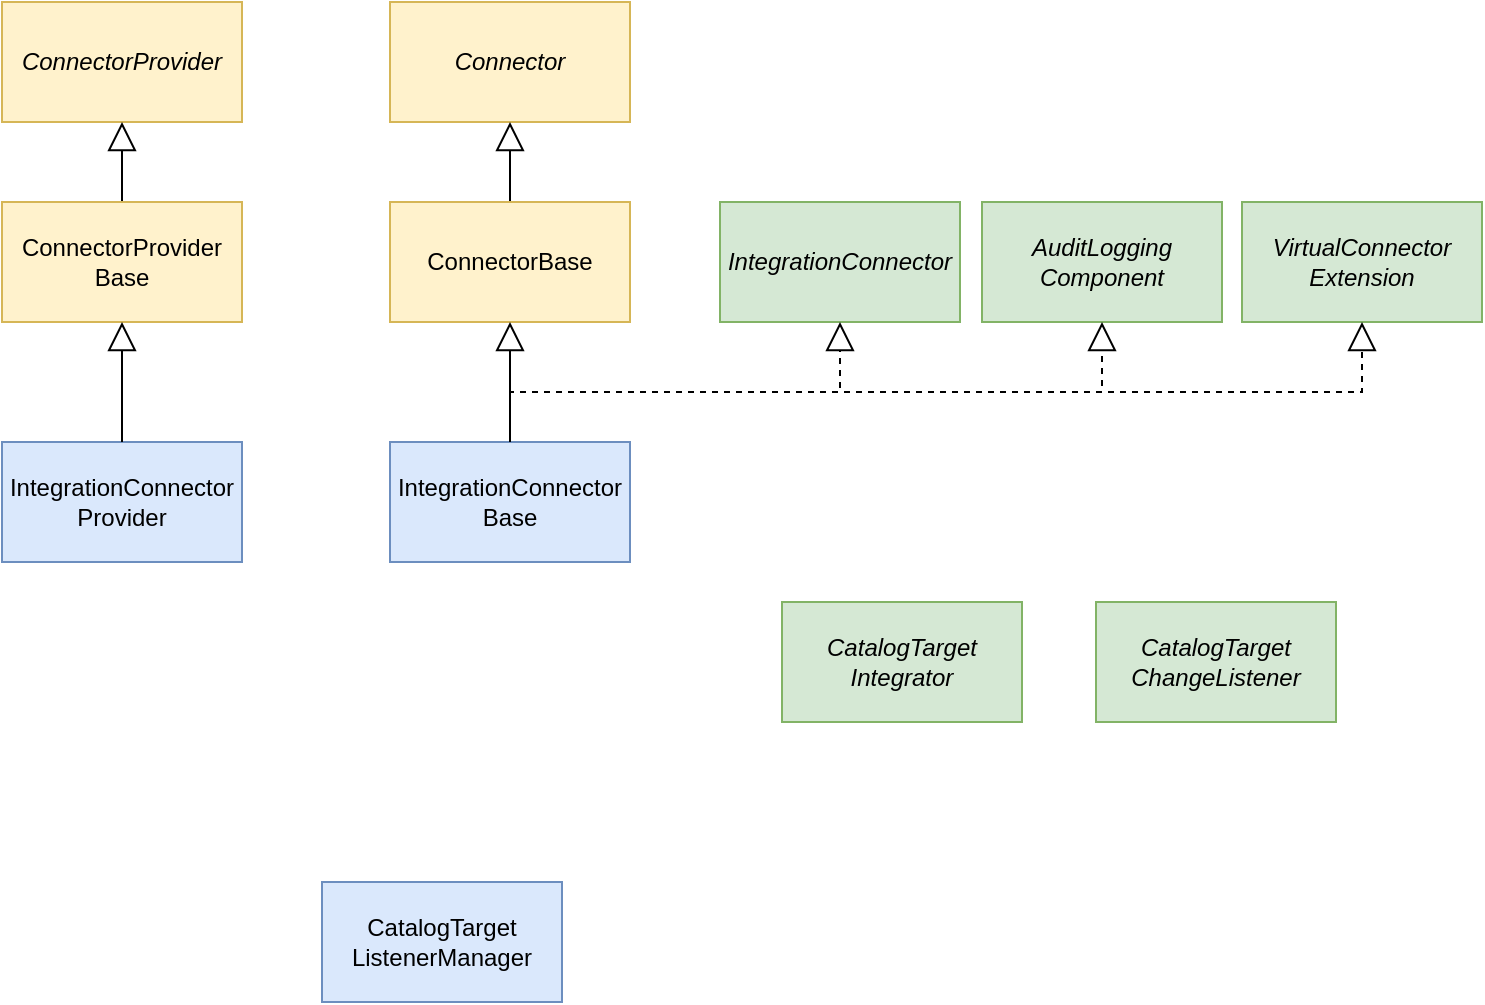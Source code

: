 <mxfile version="24.7.8">
  <diagram name="Page-1" id="JYxPywrH0Ge8D69e5oX6">
    <mxGraphModel dx="1242" dy="806" grid="1" gridSize="10" guides="1" tooltips="1" connect="1" arrows="1" fold="1" page="1" pageScale="1" pageWidth="827" pageHeight="1169" math="0" shadow="0">
      <root>
        <mxCell id="0" />
        <mxCell id="1" parent="0" />
        <mxCell id="3PR0xsxY9wdCuSLcK-19-5" value="IntegrationConnector" style="rounded=0;whiteSpace=wrap;html=1;fontStyle=2;fillColor=#d5e8d4;strokeColor=#82b366;" vertex="1" parent="1">
          <mxGeometry x="519" y="150" width="120" height="60" as="geometry" />
        </mxCell>
        <mxCell id="3PR0xsxY9wdCuSLcK-19-6" value="IntegrationConnector&lt;div&gt;Base&lt;/div&gt;" style="rounded=0;whiteSpace=wrap;html=1;fillColor=#dae8fc;strokeColor=#6c8ebf;" vertex="1" parent="1">
          <mxGeometry x="354" y="270" width="120" height="60" as="geometry" />
        </mxCell>
        <mxCell id="3PR0xsxY9wdCuSLcK-19-7" value="CatalogTarget&lt;div&gt;ChangeListener&lt;/div&gt;" style="rounded=0;whiteSpace=wrap;html=1;fontStyle=2;fillColor=#d5e8d4;strokeColor=#82b366;" vertex="1" parent="1">
          <mxGeometry x="707" y="350" width="120" height="60" as="geometry" />
        </mxCell>
        <mxCell id="3PR0xsxY9wdCuSLcK-19-8" value="IntegrationConnector&lt;div&gt;Provider&lt;/div&gt;" style="rounded=0;whiteSpace=wrap;html=1;fillColor=#dae8fc;strokeColor=#6c8ebf;" vertex="1" parent="1">
          <mxGeometry x="160" y="270" width="120" height="60" as="geometry" />
        </mxCell>
        <mxCell id="3PR0xsxY9wdCuSLcK-19-9" value="ConnectorProvider" style="rounded=0;whiteSpace=wrap;html=1;fontStyle=2;fillColor=#fff2cc;strokeColor=#d6b656;" vertex="1" parent="1">
          <mxGeometry x="160" y="50" width="120" height="60" as="geometry" />
        </mxCell>
        <mxCell id="3PR0xsxY9wdCuSLcK-19-11" style="edgeStyle=orthogonalEdgeStyle;rounded=0;orthogonalLoop=1;jettySize=auto;html=1;endArrow=block;endFill=0;strokeWidth=1;endSize=12;" edge="1" parent="1" source="3PR0xsxY9wdCuSLcK-19-10" target="3PR0xsxY9wdCuSLcK-19-9">
          <mxGeometry relative="1" as="geometry" />
        </mxCell>
        <mxCell id="3PR0xsxY9wdCuSLcK-19-10" value="ConnectorProvider&lt;div&gt;Base&lt;/div&gt;" style="rounded=0;whiteSpace=wrap;html=1;fillColor=#fff2cc;strokeColor=#d6b656;" vertex="1" parent="1">
          <mxGeometry x="160" y="150" width="120" height="60" as="geometry" />
        </mxCell>
        <mxCell id="3PR0xsxY9wdCuSLcK-19-12" style="edgeStyle=orthogonalEdgeStyle;rounded=0;orthogonalLoop=1;jettySize=auto;html=1;endArrow=block;endFill=0;strokeWidth=1;endSize=12;exitX=0.5;exitY=0;exitDx=0;exitDy=0;" edge="1" parent="1" source="3PR0xsxY9wdCuSLcK-19-8">
          <mxGeometry relative="1" as="geometry">
            <mxPoint x="230" y="160" as="sourcePoint" />
            <mxPoint x="220" y="210" as="targetPoint" />
          </mxGeometry>
        </mxCell>
        <mxCell id="3PR0xsxY9wdCuSLcK-19-13" value="Connector" style="rounded=0;whiteSpace=wrap;html=1;fontStyle=2;fillColor=#fff2cc;strokeColor=#d6b656;" vertex="1" parent="1">
          <mxGeometry x="354" y="50" width="120" height="60" as="geometry" />
        </mxCell>
        <mxCell id="3PR0xsxY9wdCuSLcK-19-14" style="edgeStyle=orthogonalEdgeStyle;rounded=0;orthogonalLoop=1;jettySize=auto;html=1;endArrow=block;endFill=0;strokeWidth=1;endSize=12;" edge="1" parent="1" source="3PR0xsxY9wdCuSLcK-19-15" target="3PR0xsxY9wdCuSLcK-19-13">
          <mxGeometry relative="1" as="geometry" />
        </mxCell>
        <mxCell id="3PR0xsxY9wdCuSLcK-19-15" value="Connector&lt;span style=&quot;background-color: initial;&quot;&gt;Base&lt;/span&gt;" style="rounded=0;whiteSpace=wrap;html=1;fillColor=#fff2cc;strokeColor=#d6b656;" vertex="1" parent="1">
          <mxGeometry x="354" y="150" width="120" height="60" as="geometry" />
        </mxCell>
        <mxCell id="3PR0xsxY9wdCuSLcK-19-16" style="edgeStyle=orthogonalEdgeStyle;rounded=0;orthogonalLoop=1;jettySize=auto;html=1;endArrow=block;endFill=0;strokeWidth=1;endSize=12;exitX=0.5;exitY=0;exitDx=0;exitDy=0;" edge="1" parent="1" source="3PR0xsxY9wdCuSLcK-19-6">
          <mxGeometry relative="1" as="geometry">
            <mxPoint x="414" y="270" as="sourcePoint" />
            <mxPoint x="414" y="210" as="targetPoint" />
          </mxGeometry>
        </mxCell>
        <mxCell id="3PR0xsxY9wdCuSLcK-19-17" style="edgeStyle=orthogonalEdgeStyle;rounded=0;orthogonalLoop=1;jettySize=auto;html=1;endArrow=block;endFill=0;strokeWidth=1;endSize=12;exitX=0.5;exitY=0;exitDx=0;exitDy=0;dashed=1;" edge="1" parent="1" source="3PR0xsxY9wdCuSLcK-19-6" target="3PR0xsxY9wdCuSLcK-19-5">
          <mxGeometry relative="1" as="geometry">
            <mxPoint x="424" y="280" as="sourcePoint" />
            <mxPoint x="424" y="220" as="targetPoint" />
          </mxGeometry>
        </mxCell>
        <mxCell id="3PR0xsxY9wdCuSLcK-19-18" value="AuditLogging&lt;div&gt;Component&lt;/div&gt;" style="rounded=0;whiteSpace=wrap;html=1;fontStyle=2;fillColor=#d5e8d4;strokeColor=#82b366;" vertex="1" parent="1">
          <mxGeometry x="650" y="150" width="120" height="60" as="geometry" />
        </mxCell>
        <mxCell id="3PR0xsxY9wdCuSLcK-19-19" style="edgeStyle=orthogonalEdgeStyle;rounded=0;orthogonalLoop=1;jettySize=auto;html=1;endArrow=block;endFill=0;strokeWidth=1;endSize=12;exitX=0.5;exitY=0;exitDx=0;exitDy=0;dashed=1;" edge="1" parent="1" target="3PR0xsxY9wdCuSLcK-19-18" source="3PR0xsxY9wdCuSLcK-19-6">
          <mxGeometry relative="1" as="geometry">
            <mxPoint x="424" y="280" as="sourcePoint" />
            <mxPoint x="434" y="230" as="targetPoint" />
          </mxGeometry>
        </mxCell>
        <mxCell id="3PR0xsxY9wdCuSLcK-19-20" value="VirtualConnector&lt;div&gt;Extension&lt;/div&gt;" style="rounded=0;whiteSpace=wrap;html=1;fontStyle=2;fillColor=#d5e8d4;strokeColor=#82b366;" vertex="1" parent="1">
          <mxGeometry x="780" y="150" width="120" height="60" as="geometry" />
        </mxCell>
        <mxCell id="3PR0xsxY9wdCuSLcK-19-21" style="edgeStyle=orthogonalEdgeStyle;rounded=0;orthogonalLoop=1;jettySize=auto;html=1;endArrow=block;endFill=0;strokeWidth=1;endSize=12;exitX=0.5;exitY=0;exitDx=0;exitDy=0;dashed=1;" edge="1" parent="1" target="3PR0xsxY9wdCuSLcK-19-20" source="3PR0xsxY9wdCuSLcK-19-6">
          <mxGeometry relative="1" as="geometry">
            <mxPoint x="650" y="269.5" as="sourcePoint" />
            <mxPoint x="660" y="219.5" as="targetPoint" />
          </mxGeometry>
        </mxCell>
        <mxCell id="3PR0xsxY9wdCuSLcK-19-22" value="CatalogTarget&lt;div&gt;Integrator&lt;/div&gt;" style="rounded=0;whiteSpace=wrap;html=1;fontStyle=2;fillColor=#d5e8d4;strokeColor=#82b366;" vertex="1" parent="1">
          <mxGeometry x="550" y="350" width="120" height="60" as="geometry" />
        </mxCell>
        <mxCell id="3PR0xsxY9wdCuSLcK-19-23" value="CatalogTarget&lt;div&gt;ListenerManager&lt;/div&gt;" style="rounded=0;whiteSpace=wrap;html=1;fillColor=#dae8fc;strokeColor=#6c8ebf;" vertex="1" parent="1">
          <mxGeometry x="320" y="490" width="120" height="60" as="geometry" />
        </mxCell>
      </root>
    </mxGraphModel>
  </diagram>
</mxfile>
